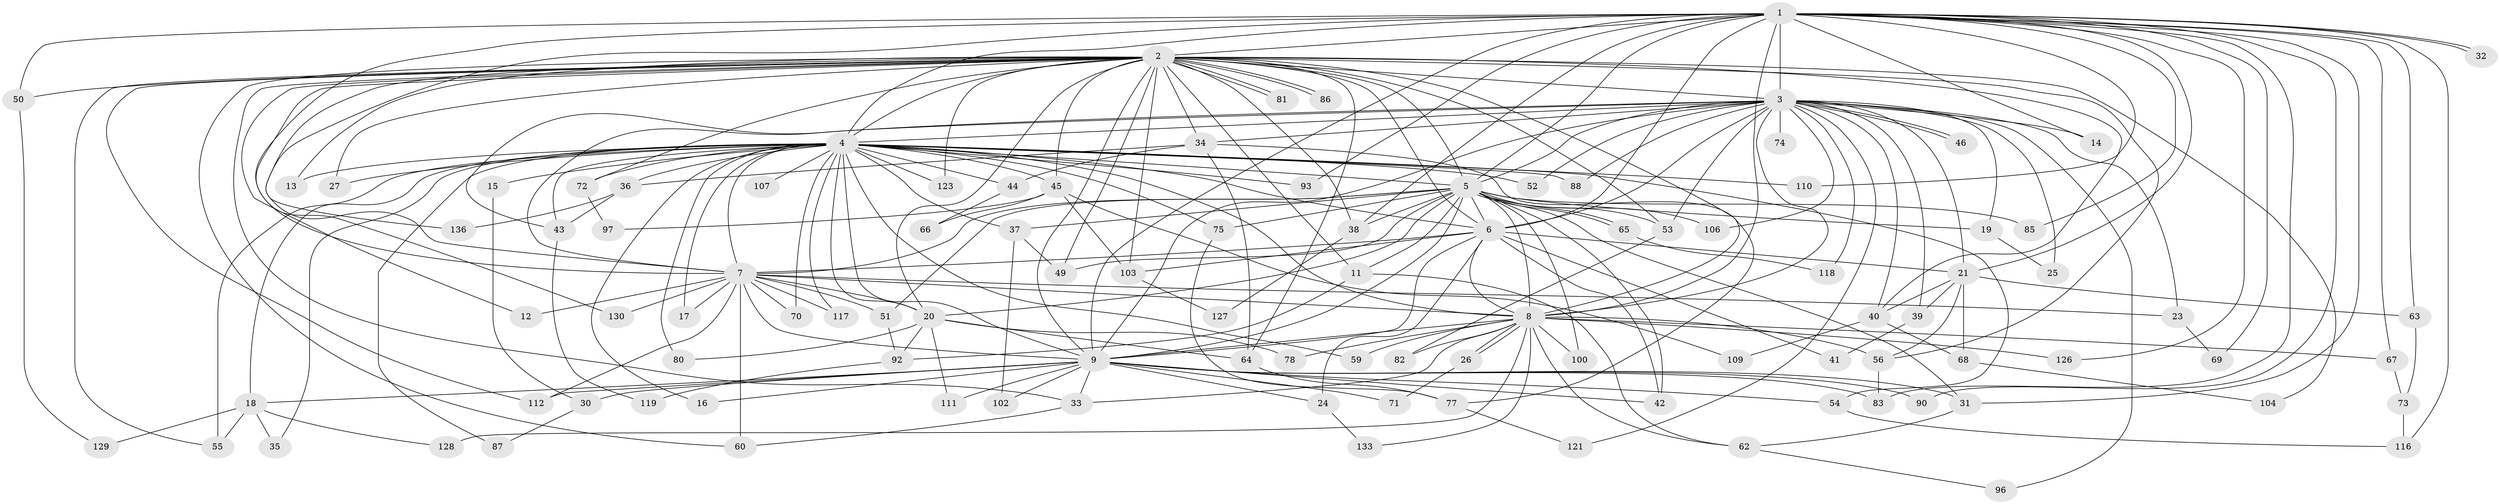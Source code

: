 // Generated by graph-tools (version 1.1) at 2025/23/03/03/25 07:23:40]
// undirected, 104 vertices, 245 edges
graph export_dot {
graph [start="1"]
  node [color=gray90,style=filled];
  1 [super="+58"];
  2 [super="+125"];
  3 [super="+28"];
  4 [super="+10"];
  5 [super="+29"];
  6 [super="+79"];
  7 [super="+95"];
  8 [super="+61"];
  9 [super="+91"];
  11 [super="+114"];
  12;
  13;
  14;
  15;
  16;
  17;
  18 [super="+101"];
  19;
  20 [super="+120"];
  21 [super="+22"];
  23;
  24;
  25;
  26;
  27;
  30 [super="+99"];
  31 [super="+105"];
  32;
  33 [super="+89"];
  34;
  35;
  36 [super="+48"];
  37;
  38 [super="+94"];
  39;
  40 [super="+47"];
  41;
  42 [super="+76"];
  43 [super="+131"];
  44;
  45 [super="+108"];
  46;
  49 [super="+57"];
  50;
  51;
  52;
  53 [super="+124"];
  54;
  55;
  56 [super="+122"];
  59;
  60 [super="+135"];
  62 [super="+134"];
  63;
  64 [super="+98"];
  65;
  66;
  67;
  68;
  69;
  70;
  71;
  72;
  73 [super="+132"];
  74;
  75;
  77 [super="+115"];
  78;
  80;
  81;
  82;
  83 [super="+84"];
  85;
  86;
  87;
  88;
  90;
  92;
  93;
  96;
  97;
  100;
  102;
  103;
  104;
  106;
  107;
  109;
  110;
  111;
  112 [super="+113"];
  116;
  117;
  118;
  119;
  121;
  123;
  126;
  127;
  128;
  129;
  130;
  133;
  136;
  1 -- 2;
  1 -- 3 [weight=2];
  1 -- 4 [weight=2];
  1 -- 5;
  1 -- 6;
  1 -- 7;
  1 -- 8;
  1 -- 9 [weight=2];
  1 -- 14;
  1 -- 21;
  1 -- 32;
  1 -- 32;
  1 -- 38;
  1 -- 50;
  1 -- 63;
  1 -- 67;
  1 -- 85;
  1 -- 90;
  1 -- 93;
  1 -- 110;
  1 -- 116;
  1 -- 126;
  1 -- 136;
  1 -- 69;
  1 -- 83;
  1 -- 31;
  2 -- 3;
  2 -- 4 [weight=2];
  2 -- 5 [weight=2];
  2 -- 6;
  2 -- 7;
  2 -- 8;
  2 -- 9;
  2 -- 11;
  2 -- 12;
  2 -- 13;
  2 -- 20;
  2 -- 27;
  2 -- 34;
  2 -- 38;
  2 -- 40;
  2 -- 45;
  2 -- 49;
  2 -- 50;
  2 -- 55;
  2 -- 56;
  2 -- 60;
  2 -- 64;
  2 -- 72;
  2 -- 81;
  2 -- 81;
  2 -- 86;
  2 -- 86;
  2 -- 103;
  2 -- 104;
  2 -- 112;
  2 -- 123;
  2 -- 130;
  2 -- 53;
  2 -- 33;
  3 -- 4 [weight=2];
  3 -- 5 [weight=2];
  3 -- 6 [weight=2];
  3 -- 7;
  3 -- 8;
  3 -- 9;
  3 -- 14;
  3 -- 19;
  3 -- 23;
  3 -- 25;
  3 -- 34;
  3 -- 39;
  3 -- 46;
  3 -- 46;
  3 -- 52;
  3 -- 74 [weight=2];
  3 -- 88;
  3 -- 96;
  3 -- 106;
  3 -- 121;
  3 -- 21;
  3 -- 43;
  3 -- 53;
  3 -- 118;
  3 -- 40;
  4 -- 5 [weight=2];
  4 -- 6 [weight=2];
  4 -- 7 [weight=2];
  4 -- 8 [weight=2];
  4 -- 9 [weight=2];
  4 -- 15 [weight=2];
  4 -- 16;
  4 -- 17;
  4 -- 36 [weight=2];
  4 -- 37;
  4 -- 43;
  4 -- 44;
  4 -- 45;
  4 -- 52;
  4 -- 55;
  4 -- 59;
  4 -- 75;
  4 -- 87;
  4 -- 88;
  4 -- 93;
  4 -- 107 [weight=2];
  4 -- 117;
  4 -- 70;
  4 -- 72;
  4 -- 13;
  4 -- 80;
  4 -- 18;
  4 -- 27;
  4 -- 35;
  4 -- 110;
  4 -- 54;
  4 -- 123;
  4 -- 20;
  5 -- 6;
  5 -- 7;
  5 -- 8 [weight=2];
  5 -- 9;
  5 -- 11;
  5 -- 19;
  5 -- 20;
  5 -- 31;
  5 -- 37;
  5 -- 49;
  5 -- 51;
  5 -- 53;
  5 -- 65;
  5 -- 65;
  5 -- 75;
  5 -- 85;
  5 -- 100;
  5 -- 106;
  5 -- 38;
  5 -- 42;
  6 -- 7;
  6 -- 8;
  6 -- 9;
  6 -- 21;
  6 -- 24;
  6 -- 41;
  6 -- 42;
  6 -- 103;
  7 -- 8;
  7 -- 9;
  7 -- 12;
  7 -- 17;
  7 -- 23;
  7 -- 51;
  7 -- 70;
  7 -- 117;
  7 -- 130;
  7 -- 20;
  7 -- 112;
  7 -- 60;
  8 -- 9;
  8 -- 26;
  8 -- 26;
  8 -- 33;
  8 -- 59;
  8 -- 67;
  8 -- 78;
  8 -- 82;
  8 -- 126;
  8 -- 128;
  8 -- 133;
  8 -- 100;
  8 -- 56;
  8 -- 62;
  9 -- 16;
  9 -- 18;
  9 -- 24;
  9 -- 30 [weight=2];
  9 -- 31;
  9 -- 33;
  9 -- 42;
  9 -- 54;
  9 -- 71;
  9 -- 83;
  9 -- 90;
  9 -- 102;
  9 -- 111;
  9 -- 112;
  11 -- 62;
  11 -- 92;
  15 -- 30;
  18 -- 35;
  18 -- 129;
  18 -- 128;
  18 -- 55;
  19 -- 25;
  20 -- 78;
  20 -- 80;
  20 -- 92;
  20 -- 111;
  20 -- 64;
  21 -- 39;
  21 -- 68;
  21 -- 40;
  21 -- 56;
  21 -- 63;
  23 -- 69;
  24 -- 133;
  26 -- 71;
  30 -- 87;
  31 -- 62;
  33 -- 60;
  34 -- 36;
  34 -- 44;
  34 -- 64;
  34 -- 77;
  36 -- 43;
  36 -- 136;
  37 -- 102;
  37 -- 49;
  38 -- 127;
  39 -- 41;
  40 -- 109;
  40 -- 68;
  43 -- 119;
  44 -- 66;
  45 -- 66;
  45 -- 97;
  45 -- 109;
  45 -- 103;
  50 -- 129;
  51 -- 92;
  53 -- 82;
  54 -- 116;
  56 -- 83;
  62 -- 96;
  63 -- 73;
  64 -- 77;
  65 -- 118;
  67 -- 73;
  68 -- 104;
  72 -- 97;
  73 -- 116;
  75 -- 77;
  77 -- 121;
  92 -- 119;
  103 -- 127;
}
